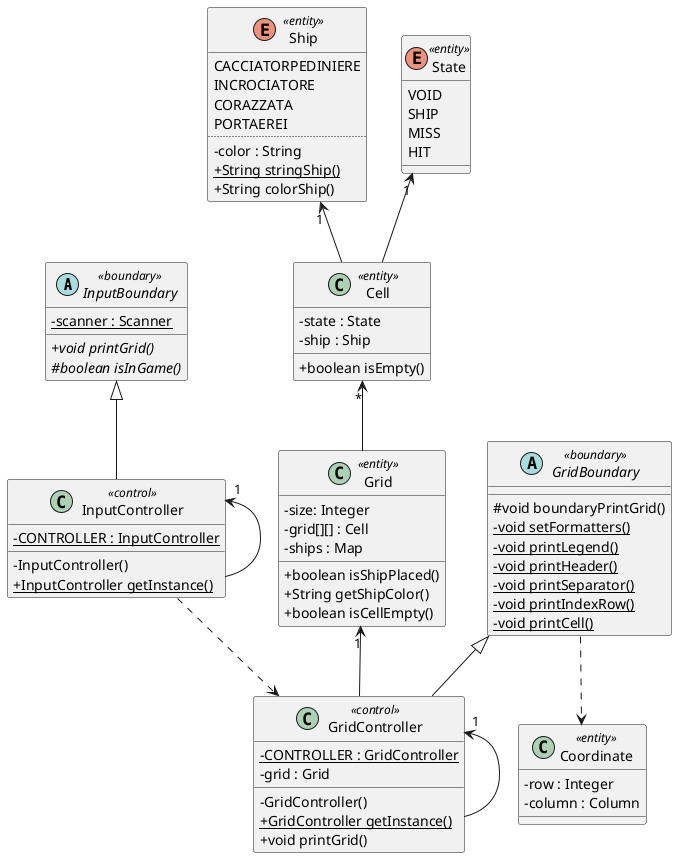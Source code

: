 @startuml printGrid
skinparam classAttributeIconSize 0
abstract class InputBoundary <<boundary>>{
    - {static} scanner : Scanner
    + {abstract} void printGrid()
    # {abstract} boolean isInGame()
}

class InputController <<control>>{
    - {static} CONTROLLER : InputController
    - InputController()
    + {static}InputController getInstance()
}

abstract class GridBoundary <<boundary>>{
    # void boundaryPrintGrid()
    - {static} void setFormatters()
    - {static} void printLegend()
    - {static} void printHeader()
    - {static} void printSeparator()
    - {static} void printIndexRow()
    - {static} void printCell()
}

class GridController <<control>>{
    - {static} CONTROLLER : GridController
    - grid : Grid
    - GridController()
    + {static}GridController getInstance()
    + void printGrid()
}

class Grid <<entity>>{
    - size: Integer
    - grid[][] : Cell
    - ships : Map
    + boolean isShipPlaced()
    + String getShipColor()
    + boolean isCellEmpty()
}
class Cell <<entity>> {
    - state : State
    - ship : Ship
    + boolean isEmpty()
}
class Coordinate <<entity>>{
    - row : Integer
    - column : Column
}
enum Ship <<entity>>{
    CACCIATORPEDINIERE
    INCROCIATORE
    CORAZZATA
    PORTAEREI
    ..
    -color : String
    + {static} String stringShip()
    + String colorShip()
}
enum State <<entity>>{
    VOID
    SHIP
    MISS
    HIT
}

InputBoundary <|-- InputController
InputController "1" <-- InputController
GridController "1" <-- GridController
InputController ..> GridController
GridBoundary ..> Coordinate
GridBoundary <|-- GridController
Grid "1" <-- GridController
Cell "*" <-- Grid
Ship "1" <-- Cell
State "1" <-- Cell
@enduml